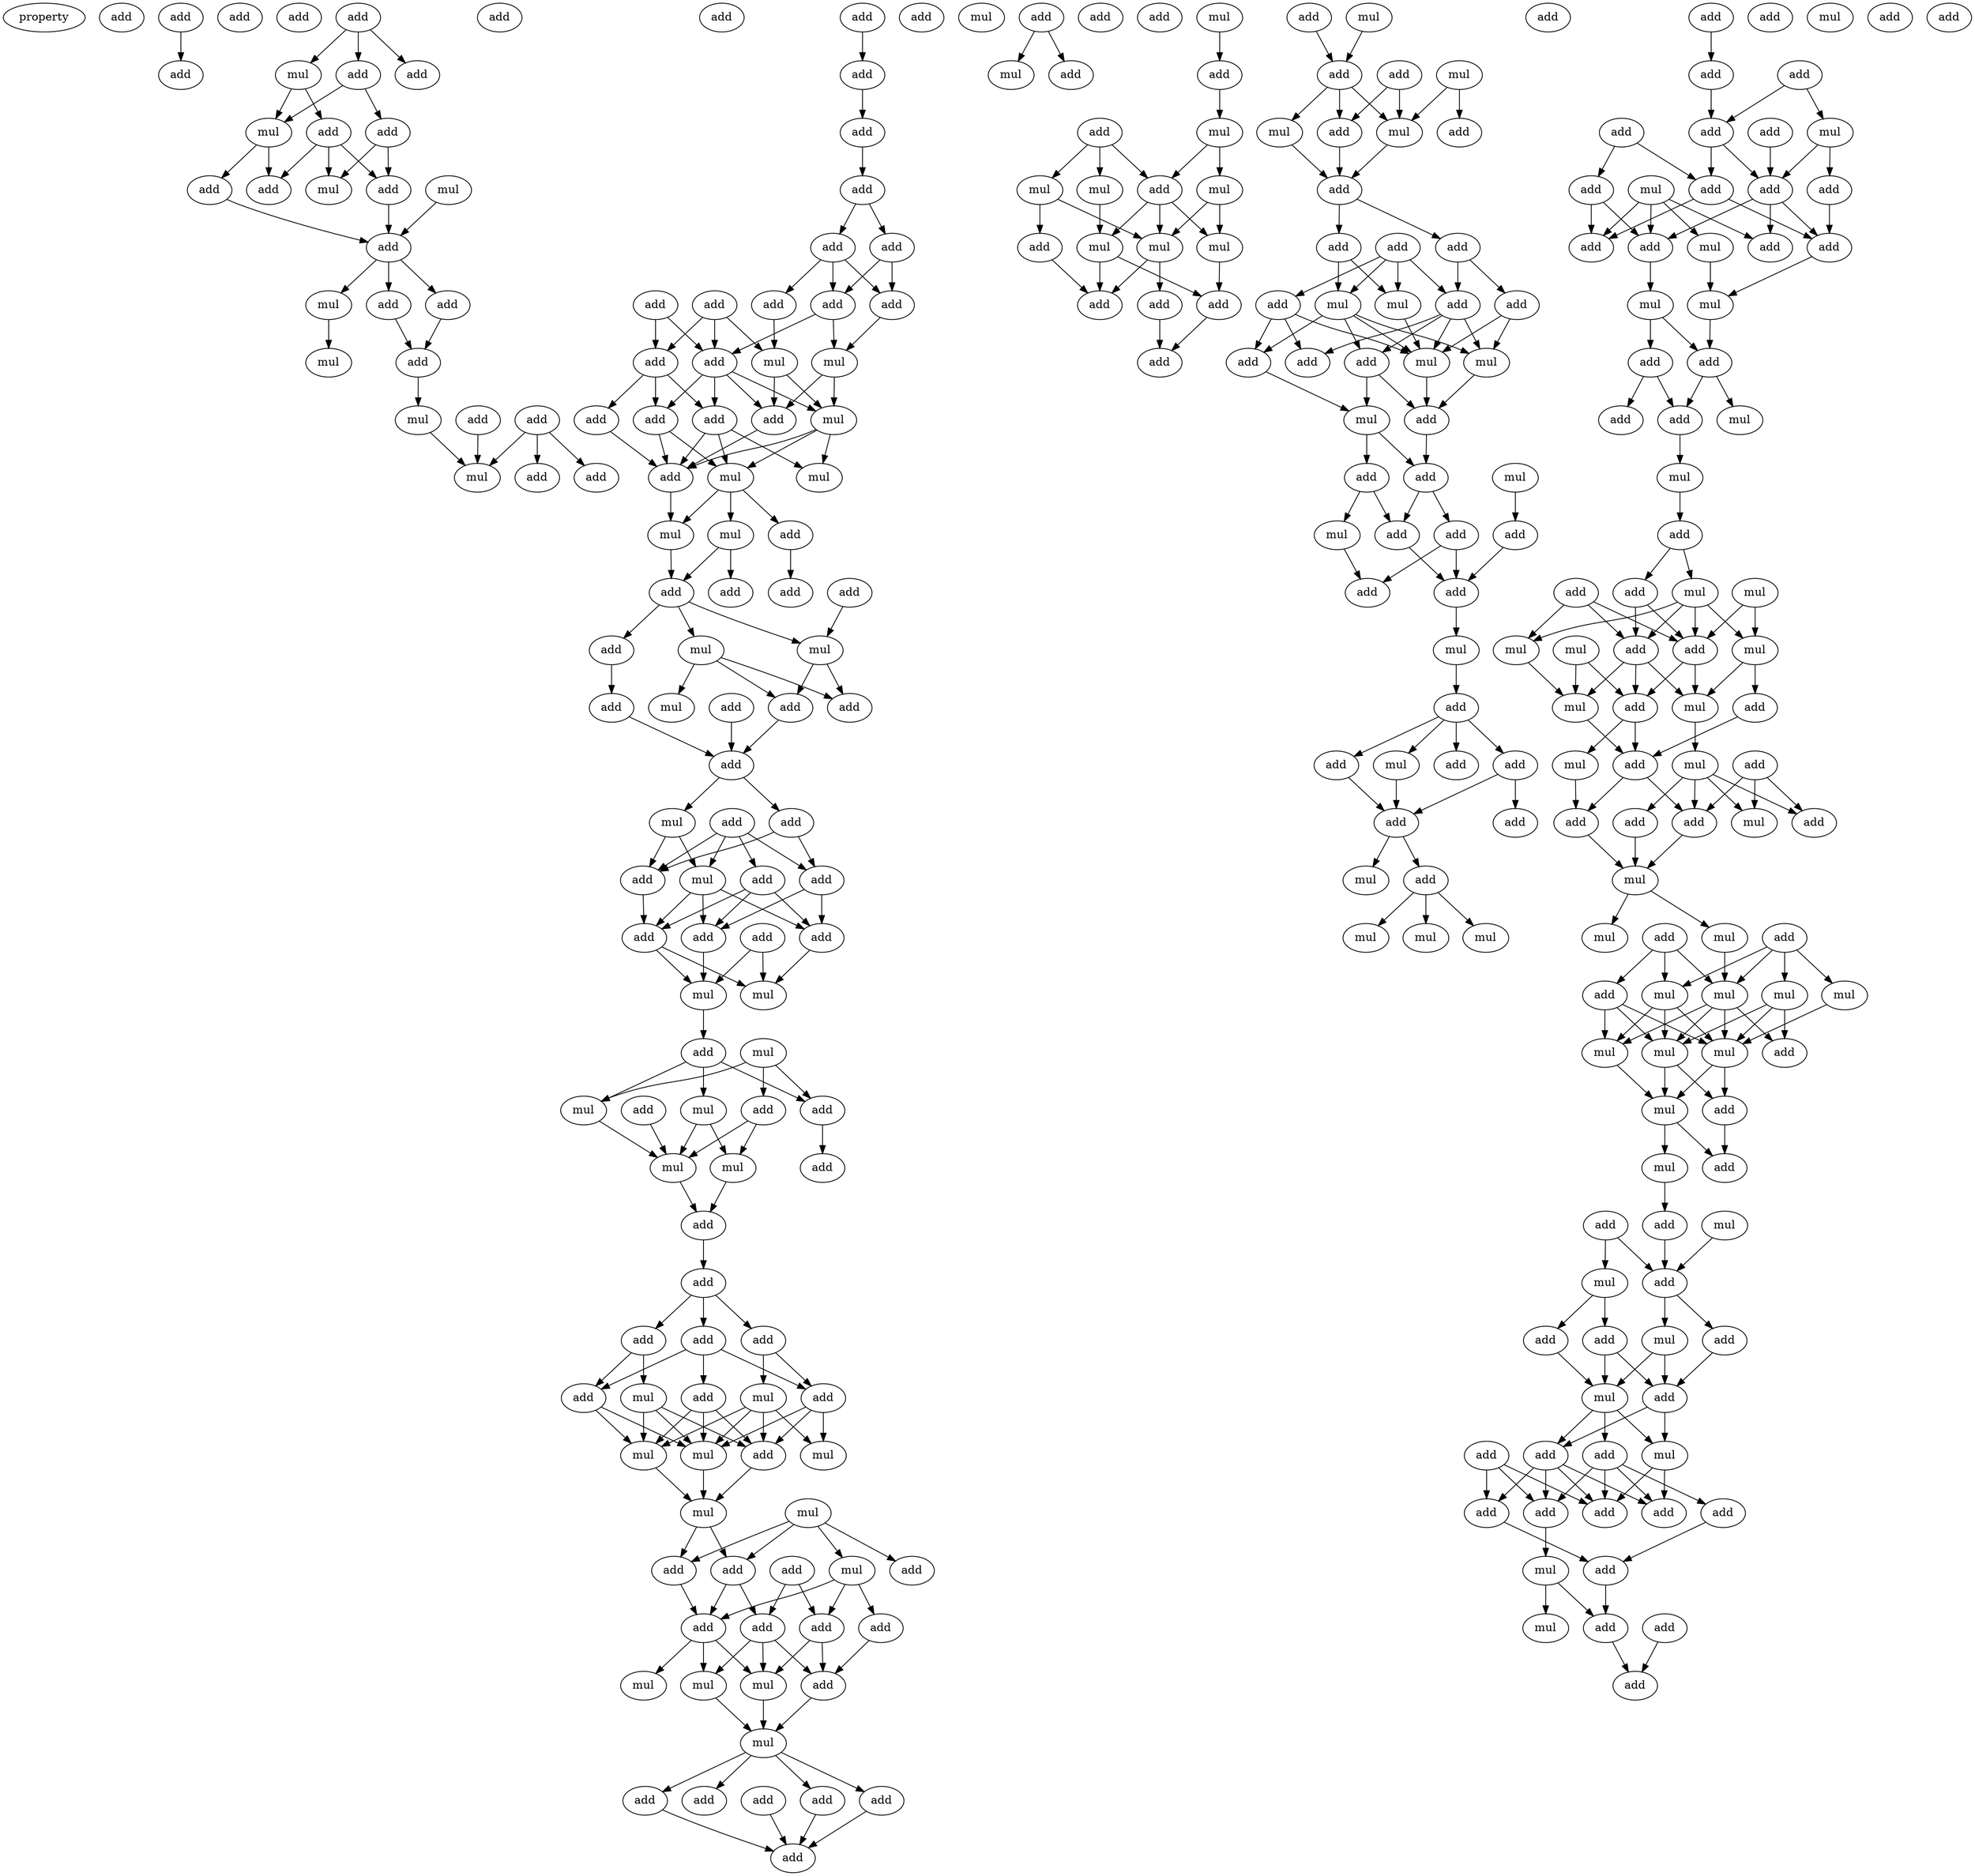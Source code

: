 digraph {
    node [fontcolor=black]
    property [mul=2,lf=1.4]
    0 [ label = add ];
    1 [ label = add ];
    2 [ label = add ];
    3 [ label = add ];
    4 [ label = add ];
    5 [ label = add ];
    6 [ label = add ];
    7 [ label = mul ];
    8 [ label = add ];
    9 [ label = add ];
    10 [ label = add ];
    11 [ label = mul ];
    12 [ label = add ];
    13 [ label = mul ];
    14 [ label = add ];
    15 [ label = add ];
    16 [ label = add ];
    17 [ label = mul ];
    18 [ label = add ];
    19 [ label = mul ];
    20 [ label = add ];
    21 [ label = add ];
    22 [ label = add ];
    23 [ label = add ];
    24 [ label = mul ];
    25 [ label = add ];
    26 [ label = mul ];
    27 [ label = add ];
    28 [ label = add ];
    29 [ label = mul ];
    30 [ label = add ];
    31 [ label = add ];
    32 [ label = add ];
    33 [ label = add ];
    34 [ label = add ];
    35 [ label = add ];
    36 [ label = mul ];
    37 [ label = add ];
    38 [ label = add ];
    39 [ label = add ];
    40 [ label = add ];
    41 [ label = add ];
    42 [ label = add ];
    43 [ label = add ];
    44 [ label = mul ];
    45 [ label = mul ];
    46 [ label = add ];
    47 [ label = add ];
    48 [ label = add ];
    49 [ label = add ];
    50 [ label = add ];
    51 [ label = add ];
    52 [ label = mul ];
    53 [ label = add ];
    54 [ label = mul ];
    55 [ label = mul ];
    56 [ label = add ];
    57 [ label = mul ];
    58 [ label = mul ];
    59 [ label = add ];
    60 [ label = add ];
    61 [ label = add ];
    62 [ label = add ];
    63 [ label = add ];
    64 [ label = mul ];
    65 [ label = mul ];
    66 [ label = add ];
    67 [ label = add ];
    68 [ label = add ];
    69 [ label = add ];
    70 [ label = mul ];
    71 [ label = add ];
    72 [ label = add ];
    73 [ label = add ];
    74 [ label = mul ];
    75 [ label = add ];
    76 [ label = mul ];
    77 [ label = add ];
    78 [ label = add ];
    79 [ label = add ];
    80 [ label = add ];
    81 [ label = add ];
    82 [ label = add ];
    83 [ label = mul ];
    84 [ label = mul ];
    85 [ label = add ];
    86 [ label = mul ];
    87 [ label = add ];
    88 [ label = mul ];
    89 [ label = mul ];
    90 [ label = add ];
    91 [ label = add ];
    92 [ label = add ];
    93 [ label = mul ];
    94 [ label = mul ];
    95 [ label = add ];
    96 [ label = add ];
    97 [ label = add ];
    98 [ label = add ];
    99 [ label = add ];
    100 [ label = mul ];
    101 [ label = add ];
    102 [ label = add ];
    103 [ label = add ];
    104 [ label = mul ];
    105 [ label = mul ];
    106 [ label = mul ];
    107 [ label = mul ];
    108 [ label = add ];
    109 [ label = mul ];
    110 [ label = mul ];
    111 [ label = add ];
    112 [ label = add ];
    113 [ label = mul ];
    114 [ label = add ];
    115 [ label = add ];
    116 [ label = add ];
    117 [ label = add ];
    118 [ label = add ];
    119 [ label = add ];
    120 [ label = mul ];
    121 [ label = mul ];
    122 [ label = add ];
    123 [ label = mul ];
    124 [ label = mul ];
    125 [ label = add ];
    126 [ label = add ];
    127 [ label = add ];
    128 [ label = add ];
    129 [ label = add ];
    130 [ label = add ];
    131 [ label = add ];
    132 [ label = mul ];
    133 [ label = add ];
    134 [ label = add ];
    135 [ label = add ];
    136 [ label = mul ];
    137 [ label = add ];
    138 [ label = add ];
    139 [ label = mul ];
    140 [ label = mul ];
    141 [ label = mul ];
    142 [ label = add ];
    143 [ label = mul ];
    144 [ label = mul ];
    145 [ label = add ];
    146 [ label = mul ];
    147 [ label = mul ];
    148 [ label = add ];
    149 [ label = add ];
    150 [ label = add ];
    151 [ label = add ];
    152 [ label = add ];
    153 [ label = mul ];
    154 [ label = add ];
    155 [ label = mul ];
    156 [ label = add ];
    157 [ label = mul ];
    158 [ label = mul ];
    159 [ label = add ];
    160 [ label = add ];
    161 [ label = add ];
    162 [ label = add ];
    163 [ label = add ];
    164 [ label = add ];
    165 [ label = add ];
    166 [ label = add ];
    167 [ label = mul ];
    168 [ label = mul ];
    169 [ label = add ];
    170 [ label = add ];
    171 [ label = add ];
    172 [ label = mul ];
    173 [ label = add ];
    174 [ label = mul ];
    175 [ label = mul ];
    176 [ label = add ];
    177 [ label = add ];
    178 [ label = mul ];
    179 [ label = add ];
    180 [ label = add ];
    181 [ label = add ];
    182 [ label = mul ];
    183 [ label = add ];
    184 [ label = add ];
    185 [ label = add ];
    186 [ label = mul ];
    187 [ label = add ];
    188 [ label = add ];
    189 [ label = add ];
    190 [ label = mul ];
    191 [ label = add ];
    192 [ label = add ];
    193 [ label = add ];
    194 [ label = add ];
    195 [ label = mul ];
    196 [ label = add ];
    197 [ label = add ];
    198 [ label = mul ];
    199 [ label = mul ];
    200 [ label = mul ];
    201 [ label = add ];
    202 [ label = add ];
    203 [ label = add ];
    204 [ label = mul ];
    205 [ label = add ];
    206 [ label = add ];
    207 [ label = add ];
    208 [ label = add ];
    209 [ label = add ];
    210 [ label = add ];
    211 [ label = mul ];
    212 [ label = add ];
    213 [ label = add ];
    214 [ label = add ];
    215 [ label = mul ];
    216 [ label = add ];
    217 [ label = mul ];
    218 [ label = mul ];
    219 [ label = add ];
    220 [ label = add ];
    221 [ label = add ];
    222 [ label = mul ];
    223 [ label = add ];
    224 [ label = mul ];
    225 [ label = add ];
    226 [ label = mul ];
    227 [ label = add ];
    228 [ label = mul ];
    229 [ label = add ];
    230 [ label = add ];
    231 [ label = mul ];
    232 [ label = mul ];
    233 [ label = add ];
    234 [ label = mul ];
    235 [ label = add ];
    236 [ label = mul ];
    237 [ label = add ];
    238 [ label = add ];
    239 [ label = mul ];
    240 [ label = mul ];
    241 [ label = mul ];
    242 [ label = add ];
    243 [ label = mul ];
    244 [ label = add ];
    245 [ label = add ];
    246 [ label = add ];
    247 [ label = add ];
    248 [ label = add ];
    249 [ label = mul ];
    250 [ label = mul ];
    251 [ label = mul ];
    252 [ label = add ];
    253 [ label = mul ];
    254 [ label = add ];
    255 [ label = mul ];
    256 [ label = mul ];
    257 [ label = add ];
    258 [ label = mul ];
    259 [ label = mul ];
    260 [ label = mul ];
    261 [ label = mul ];
    262 [ label = mul ];
    263 [ label = add ];
    264 [ label = mul ];
    265 [ label = add ];
    266 [ label = add ];
    267 [ label = mul ];
    268 [ label = mul ];
    269 [ label = add ];
    270 [ label = add ];
    271 [ label = mul ];
    272 [ label = add ];
    273 [ label = add ];
    274 [ label = add ];
    275 [ label = add ];
    276 [ label = mul ];
    277 [ label = add ];
    278 [ label = add ];
    279 [ label = mul ];
    280 [ label = add ];
    281 [ label = add ];
    282 [ label = mul ];
    283 [ label = add ];
    284 [ label = add ];
    285 [ label = add ];
    286 [ label = add ];
    287 [ label = add ];
    288 [ label = add ];
    289 [ label = add ];
    290 [ label = mul ];
    291 [ label = add ];
    292 [ label = add ];
    293 [ label = mul ];
    294 [ label = add ];
    295 [ label = add ];
    1 -> 4 [ name = 0 ];
    5 -> 7 [ name = 1 ];
    5 -> 8 [ name = 2 ];
    5 -> 9 [ name = 3 ];
    7 -> 11 [ name = 4 ];
    7 -> 12 [ name = 5 ];
    8 -> 10 [ name = 6 ];
    8 -> 11 [ name = 7 ];
    10 -> 13 [ name = 8 ];
    10 -> 15 [ name = 9 ];
    11 -> 14 [ name = 10 ];
    11 -> 16 [ name = 11 ];
    12 -> 13 [ name = 12 ];
    12 -> 15 [ name = 13 ];
    12 -> 16 [ name = 14 ];
    14 -> 18 [ name = 15 ];
    15 -> 18 [ name = 16 ];
    17 -> 18 [ name = 17 ];
    18 -> 19 [ name = 18 ];
    18 -> 20 [ name = 19 ];
    18 -> 21 [ name = 20 ];
    19 -> 24 [ name = 21 ];
    20 -> 23 [ name = 22 ];
    21 -> 23 [ name = 23 ];
    23 -> 26 [ name = 24 ];
    25 -> 29 [ name = 25 ];
    26 -> 29 [ name = 26 ];
    27 -> 29 [ name = 27 ];
    27 -> 30 [ name = 28 ];
    27 -> 32 [ name = 29 ];
    28 -> 31 [ name = 30 ];
    31 -> 33 [ name = 31 ];
    33 -> 34 [ name = 32 ];
    34 -> 37 [ name = 33 ];
    34 -> 38 [ name = 34 ];
    37 -> 39 [ name = 35 ];
    37 -> 42 [ name = 36 ];
    37 -> 43 [ name = 37 ];
    38 -> 39 [ name = 38 ];
    38 -> 42 [ name = 39 ];
    39 -> 44 [ name = 40 ];
    40 -> 45 [ name = 41 ];
    40 -> 46 [ name = 42 ];
    40 -> 47 [ name = 43 ];
    41 -> 46 [ name = 44 ];
    41 -> 47 [ name = 45 ];
    42 -> 44 [ name = 46 ];
    42 -> 47 [ name = 47 ];
    43 -> 45 [ name = 48 ];
    44 -> 50 [ name = 49 ];
    44 -> 52 [ name = 50 ];
    45 -> 50 [ name = 51 ];
    45 -> 52 [ name = 52 ];
    46 -> 48 [ name = 53 ];
    46 -> 49 [ name = 54 ];
    46 -> 51 [ name = 55 ];
    47 -> 49 [ name = 56 ];
    47 -> 50 [ name = 57 ];
    47 -> 51 [ name = 58 ];
    47 -> 52 [ name = 59 ];
    48 -> 53 [ name = 60 ];
    49 -> 53 [ name = 61 ];
    49 -> 54 [ name = 62 ];
    49 -> 55 [ name = 63 ];
    50 -> 53 [ name = 64 ];
    51 -> 53 [ name = 65 ];
    51 -> 55 [ name = 66 ];
    52 -> 53 [ name = 67 ];
    52 -> 54 [ name = 68 ];
    52 -> 55 [ name = 69 ];
    53 -> 58 [ name = 70 ];
    55 -> 56 [ name = 71 ];
    55 -> 57 [ name = 72 ];
    55 -> 58 [ name = 73 ];
    56 -> 60 [ name = 74 ];
    57 -> 59 [ name = 75 ];
    57 -> 61 [ name = 76 ];
    58 -> 61 [ name = 77 ];
    61 -> 63 [ name = 78 ];
    61 -> 64 [ name = 79 ];
    61 -> 65 [ name = 80 ];
    62 -> 65 [ name = 81 ];
    63 -> 69 [ name = 82 ];
    64 -> 66 [ name = 83 ];
    64 -> 67 [ name = 84 ];
    64 -> 70 [ name = 85 ];
    65 -> 66 [ name = 86 ];
    65 -> 67 [ name = 87 ];
    66 -> 71 [ name = 88 ];
    68 -> 71 [ name = 89 ];
    69 -> 71 [ name = 90 ];
    71 -> 72 [ name = 91 ];
    71 -> 74 [ name = 92 ];
    72 -> 75 [ name = 93 ];
    72 -> 78 [ name = 94 ];
    73 -> 75 [ name = 95 ];
    73 -> 76 [ name = 96 ];
    73 -> 77 [ name = 97 ];
    73 -> 78 [ name = 98 ];
    74 -> 76 [ name = 99 ];
    74 -> 78 [ name = 100 ];
    75 -> 79 [ name = 101 ];
    75 -> 82 [ name = 102 ];
    76 -> 79 [ name = 103 ];
    76 -> 80 [ name = 104 ];
    76 -> 82 [ name = 105 ];
    77 -> 79 [ name = 106 ];
    77 -> 80 [ name = 107 ];
    77 -> 82 [ name = 108 ];
    78 -> 80 [ name = 109 ];
    79 -> 84 [ name = 110 ];
    80 -> 83 [ name = 111 ];
    80 -> 84 [ name = 112 ];
    81 -> 83 [ name = 113 ];
    81 -> 84 [ name = 114 ];
    82 -> 83 [ name = 115 ];
    84 -> 85 [ name = 116 ];
    85 -> 88 [ name = 117 ];
    85 -> 89 [ name = 118 ];
    85 -> 91 [ name = 119 ];
    86 -> 89 [ name = 120 ];
    86 -> 90 [ name = 121 ];
    86 -> 91 [ name = 122 ];
    87 -> 94 [ name = 123 ];
    88 -> 93 [ name = 124 ];
    88 -> 94 [ name = 125 ];
    89 -> 94 [ name = 126 ];
    90 -> 93 [ name = 127 ];
    90 -> 94 [ name = 128 ];
    91 -> 92 [ name = 129 ];
    93 -> 95 [ name = 130 ];
    94 -> 95 [ name = 131 ];
    95 -> 96 [ name = 132 ];
    96 -> 97 [ name = 133 ];
    96 -> 98 [ name = 134 ];
    96 -> 99 [ name = 135 ];
    97 -> 101 [ name = 136 ];
    97 -> 102 [ name = 137 ];
    97 -> 103 [ name = 138 ];
    98 -> 103 [ name = 139 ];
    98 -> 104 [ name = 140 ];
    99 -> 100 [ name = 141 ];
    99 -> 101 [ name = 142 ];
    100 -> 105 [ name = 143 ];
    100 -> 106 [ name = 144 ];
    100 -> 108 [ name = 145 ];
    101 -> 105 [ name = 146 ];
    101 -> 106 [ name = 147 ];
    102 -> 105 [ name = 148 ];
    102 -> 106 [ name = 149 ];
    102 -> 108 [ name = 150 ];
    103 -> 106 [ name = 151 ];
    103 -> 107 [ name = 152 ];
    103 -> 108 [ name = 153 ];
    104 -> 105 [ name = 154 ];
    104 -> 106 [ name = 155 ];
    104 -> 107 [ name = 156 ];
    104 -> 108 [ name = 157 ];
    105 -> 110 [ name = 158 ];
    106 -> 110 [ name = 159 ];
    108 -> 110 [ name = 160 ];
    109 -> 112 [ name = 161 ];
    109 -> 113 [ name = 162 ];
    109 -> 114 [ name = 163 ];
    109 -> 115 [ name = 164 ];
    110 -> 112 [ name = 165 ];
    110 -> 114 [ name = 166 ];
    111 -> 116 [ name = 167 ];
    111 -> 119 [ name = 168 ];
    112 -> 118 [ name = 169 ];
    112 -> 119 [ name = 170 ];
    113 -> 116 [ name = 171 ];
    113 -> 117 [ name = 172 ];
    113 -> 118 [ name = 173 ];
    114 -> 118 [ name = 174 ];
    116 -> 121 [ name = 175 ];
    116 -> 122 [ name = 176 ];
    117 -> 122 [ name = 177 ];
    118 -> 120 [ name = 178 ];
    118 -> 121 [ name = 179 ];
    118 -> 123 [ name = 180 ];
    119 -> 121 [ name = 181 ];
    119 -> 122 [ name = 182 ];
    119 -> 123 [ name = 183 ];
    121 -> 124 [ name = 184 ];
    122 -> 124 [ name = 185 ];
    123 -> 124 [ name = 186 ];
    124 -> 125 [ name = 187 ];
    124 -> 126 [ name = 188 ];
    124 -> 127 [ name = 189 ];
    124 -> 129 [ name = 190 ];
    125 -> 130 [ name = 191 ];
    126 -> 130 [ name = 192 ];
    127 -> 130 [ name = 193 ];
    128 -> 130 [ name = 194 ];
    131 -> 132 [ name = 195 ];
    131 -> 134 [ name = 196 ];
    136 -> 137 [ name = 197 ];
    137 -> 139 [ name = 198 ];
    138 -> 140 [ name = 199 ];
    138 -> 141 [ name = 200 ];
    138 -> 142 [ name = 201 ];
    139 -> 142 [ name = 202 ];
    139 -> 143 [ name = 203 ];
    140 -> 144 [ name = 204 ];
    141 -> 145 [ name = 205 ];
    141 -> 146 [ name = 206 ];
    142 -> 144 [ name = 207 ];
    142 -> 146 [ name = 208 ];
    142 -> 147 [ name = 209 ];
    143 -> 146 [ name = 210 ];
    143 -> 147 [ name = 211 ];
    144 -> 149 [ name = 212 ];
    144 -> 150 [ name = 213 ];
    145 -> 150 [ name = 214 ];
    146 -> 148 [ name = 215 ];
    146 -> 150 [ name = 216 ];
    147 -> 149 [ name = 217 ];
    148 -> 151 [ name = 218 ];
    149 -> 151 [ name = 219 ];
    152 -> 156 [ name = 220 ];
    153 -> 156 [ name = 221 ];
    154 -> 157 [ name = 222 ];
    154 -> 160 [ name = 223 ];
    155 -> 157 [ name = 224 ];
    155 -> 159 [ name = 225 ];
    156 -> 157 [ name = 226 ];
    156 -> 158 [ name = 227 ];
    156 -> 160 [ name = 228 ];
    157 -> 161 [ name = 229 ];
    158 -> 161 [ name = 230 ];
    160 -> 161 [ name = 231 ];
    161 -> 162 [ name = 232 ];
    161 -> 164 [ name = 233 ];
    162 -> 167 [ name = 234 ];
    162 -> 168 [ name = 235 ];
    163 -> 166 [ name = 236 ];
    163 -> 167 [ name = 237 ];
    163 -> 168 [ name = 238 ];
    163 -> 169 [ name = 239 ];
    164 -> 165 [ name = 240 ];
    164 -> 169 [ name = 241 ];
    165 -> 172 [ name = 242 ];
    165 -> 174 [ name = 243 ];
    166 -> 170 [ name = 244 ];
    166 -> 171 [ name = 245 ];
    166 -> 174 [ name = 246 ];
    167 -> 174 [ name = 247 ];
    168 -> 170 [ name = 248 ];
    168 -> 172 [ name = 249 ];
    168 -> 173 [ name = 250 ];
    168 -> 174 [ name = 251 ];
    169 -> 171 [ name = 252 ];
    169 -> 172 [ name = 253 ];
    169 -> 173 [ name = 254 ];
    169 -> 174 [ name = 255 ];
    170 -> 175 [ name = 256 ];
    172 -> 176 [ name = 257 ];
    173 -> 175 [ name = 258 ];
    173 -> 176 [ name = 259 ];
    174 -> 176 [ name = 260 ];
    175 -> 177 [ name = 261 ];
    175 -> 179 [ name = 262 ];
    176 -> 179 [ name = 263 ];
    177 -> 182 [ name = 264 ];
    177 -> 183 [ name = 265 ];
    178 -> 180 [ name = 266 ];
    179 -> 181 [ name = 267 ];
    179 -> 183 [ name = 268 ];
    180 -> 184 [ name = 269 ];
    181 -> 184 [ name = 270 ];
    181 -> 185 [ name = 271 ];
    182 -> 185 [ name = 272 ];
    183 -> 184 [ name = 273 ];
    184 -> 186 [ name = 274 ];
    186 -> 187 [ name = 275 ];
    187 -> 189 [ name = 276 ];
    187 -> 190 [ name = 277 ];
    187 -> 191 [ name = 278 ];
    187 -> 192 [ name = 279 ];
    189 -> 194 [ name = 280 ];
    190 -> 194 [ name = 281 ];
    192 -> 193 [ name = 282 ];
    192 -> 194 [ name = 283 ];
    194 -> 195 [ name = 284 ];
    194 -> 196 [ name = 285 ];
    196 -> 198 [ name = 286 ];
    196 -> 199 [ name = 287 ];
    196 -> 200 [ name = 288 ];
    197 -> 202 [ name = 289 ];
    201 -> 204 [ name = 290 ];
    201 -> 205 [ name = 291 ];
    202 -> 205 [ name = 292 ];
    203 -> 207 [ name = 293 ];
    204 -> 207 [ name = 294 ];
    204 -> 208 [ name = 295 ];
    205 -> 207 [ name = 296 ];
    205 -> 210 [ name = 297 ];
    206 -> 209 [ name = 298 ];
    206 -> 210 [ name = 299 ];
    207 -> 213 [ name = 300 ];
    207 -> 214 [ name = 301 ];
    207 -> 216 [ name = 302 ];
    208 -> 213 [ name = 303 ];
    209 -> 212 [ name = 304 ];
    209 -> 214 [ name = 305 ];
    210 -> 212 [ name = 306 ];
    210 -> 213 [ name = 307 ];
    211 -> 212 [ name = 308 ];
    211 -> 214 [ name = 309 ];
    211 -> 215 [ name = 310 ];
    211 -> 216 [ name = 311 ];
    213 -> 217 [ name = 312 ];
    214 -> 218 [ name = 313 ];
    215 -> 217 [ name = 314 ];
    217 -> 219 [ name = 315 ];
    218 -> 219 [ name = 316 ];
    218 -> 220 [ name = 317 ];
    219 -> 222 [ name = 318 ];
    219 -> 223 [ name = 319 ];
    220 -> 223 [ name = 320 ];
    220 -> 225 [ name = 321 ];
    223 -> 226 [ name = 322 ];
    226 -> 227 [ name = 323 ];
    227 -> 230 [ name = 324 ];
    227 -> 231 [ name = 325 ];
    228 -> 235 [ name = 326 ];
    228 -> 236 [ name = 327 ];
    229 -> 233 [ name = 328 ];
    229 -> 234 [ name = 329 ];
    229 -> 235 [ name = 330 ];
    230 -> 233 [ name = 331 ];
    230 -> 235 [ name = 332 ];
    231 -> 233 [ name = 333 ];
    231 -> 234 [ name = 334 ];
    231 -> 235 [ name = 335 ];
    231 -> 236 [ name = 336 ];
    232 -> 237 [ name = 337 ];
    232 -> 240 [ name = 338 ];
    233 -> 237 [ name = 339 ];
    233 -> 239 [ name = 340 ];
    233 -> 240 [ name = 341 ];
    234 -> 240 [ name = 342 ];
    235 -> 237 [ name = 343 ];
    235 -> 239 [ name = 344 ];
    236 -> 238 [ name = 345 ];
    236 -> 239 [ name = 346 ];
    237 -> 241 [ name = 347 ];
    237 -> 244 [ name = 348 ];
    238 -> 244 [ name = 349 ];
    239 -> 243 [ name = 350 ];
    240 -> 244 [ name = 351 ];
    241 -> 248 [ name = 352 ];
    242 -> 246 [ name = 353 ];
    242 -> 247 [ name = 354 ];
    242 -> 249 [ name = 355 ];
    243 -> 245 [ name = 356 ];
    243 -> 246 [ name = 357 ];
    243 -> 247 [ name = 358 ];
    243 -> 249 [ name = 359 ];
    244 -> 246 [ name = 360 ];
    244 -> 248 [ name = 361 ];
    245 -> 250 [ name = 362 ];
    246 -> 250 [ name = 363 ];
    248 -> 250 [ name = 364 ];
    250 -> 251 [ name = 365 ];
    250 -> 253 [ name = 366 ];
    252 -> 255 [ name = 367 ];
    252 -> 256 [ name = 368 ];
    252 -> 258 [ name = 369 ];
    252 -> 259 [ name = 370 ];
    253 -> 255 [ name = 371 ];
    254 -> 255 [ name = 372 ];
    254 -> 256 [ name = 373 ];
    254 -> 257 [ name = 374 ];
    255 -> 260 [ name = 375 ];
    255 -> 261 [ name = 376 ];
    255 -> 262 [ name = 377 ];
    255 -> 263 [ name = 378 ];
    256 -> 260 [ name = 379 ];
    256 -> 261 [ name = 380 ];
    256 -> 262 [ name = 381 ];
    257 -> 260 [ name = 382 ];
    257 -> 261 [ name = 383 ];
    257 -> 262 [ name = 384 ];
    258 -> 261 [ name = 385 ];
    259 -> 261 [ name = 386 ];
    259 -> 262 [ name = 387 ];
    259 -> 263 [ name = 388 ];
    260 -> 264 [ name = 389 ];
    261 -> 264 [ name = 390 ];
    261 -> 265 [ name = 391 ];
    262 -> 264 [ name = 392 ];
    262 -> 265 [ name = 393 ];
    264 -> 266 [ name = 394 ];
    264 -> 267 [ name = 395 ];
    265 -> 266 [ name = 396 ];
    267 -> 270 [ name = 397 ];
    268 -> 273 [ name = 398 ];
    269 -> 271 [ name = 399 ];
    269 -> 273 [ name = 400 ];
    270 -> 273 [ name = 401 ];
    271 -> 274 [ name = 402 ];
    271 -> 275 [ name = 403 ];
    273 -> 276 [ name = 404 ];
    273 -> 277 [ name = 405 ];
    274 -> 278 [ name = 406 ];
    274 -> 279 [ name = 407 ];
    275 -> 279 [ name = 408 ];
    276 -> 278 [ name = 409 ];
    276 -> 279 [ name = 410 ];
    277 -> 278 [ name = 411 ];
    278 -> 280 [ name = 412 ];
    278 -> 282 [ name = 413 ];
    279 -> 280 [ name = 414 ];
    279 -> 281 [ name = 415 ];
    279 -> 282 [ name = 416 ];
    280 -> 284 [ name = 417 ];
    280 -> 286 [ name = 418 ];
    280 -> 287 [ name = 419 ];
    280 -> 288 [ name = 420 ];
    281 -> 284 [ name = 421 ];
    281 -> 285 [ name = 422 ];
    281 -> 286 [ name = 423 ];
    281 -> 288 [ name = 424 ];
    282 -> 284 [ name = 425 ];
    282 -> 288 [ name = 426 ];
    283 -> 284 [ name = 427 ];
    283 -> 286 [ name = 428 ];
    283 -> 287 [ name = 429 ];
    285 -> 289 [ name = 430 ];
    286 -> 290 [ name = 431 ];
    287 -> 289 [ name = 432 ];
    289 -> 294 [ name = 433 ];
    290 -> 293 [ name = 434 ];
    290 -> 294 [ name = 435 ];
    292 -> 295 [ name = 436 ];
    294 -> 295 [ name = 437 ];
}
